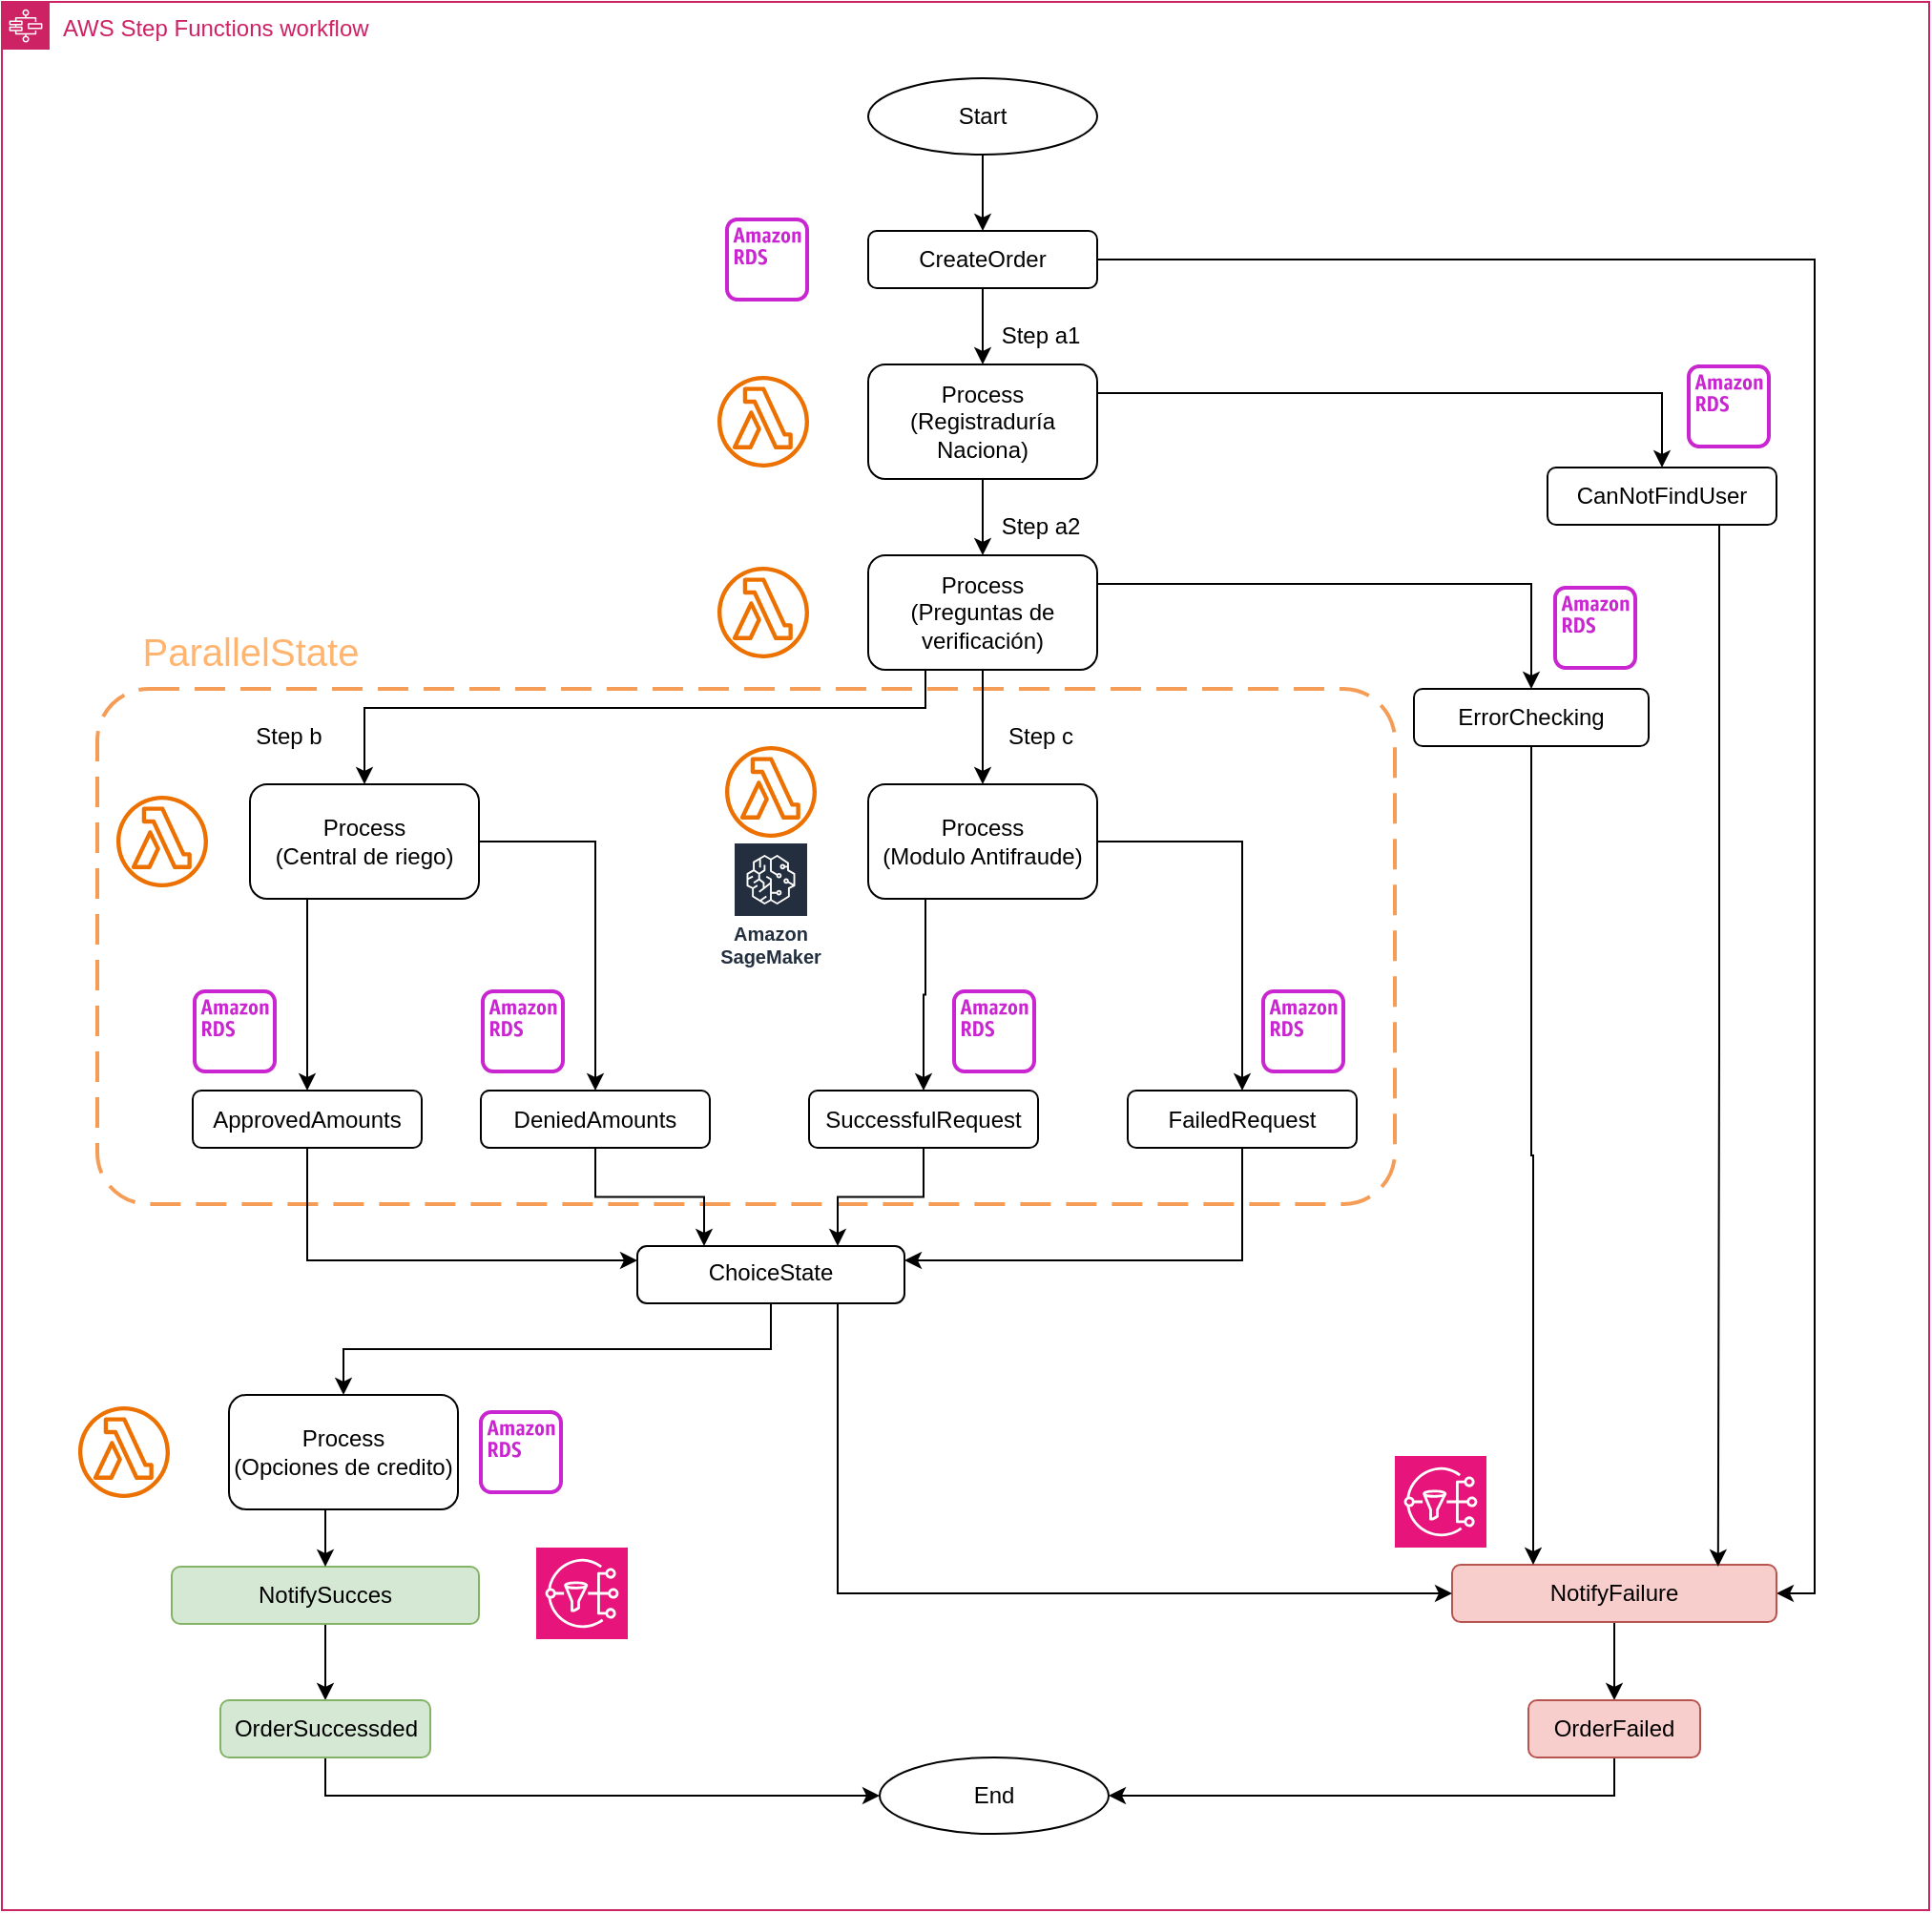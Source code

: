 <mxfile version="21.7.4" type="github" pages="2">
  <diagram name="Orquestador" id="LiQZPyGt5zEEKXpuetun">
    <mxGraphModel dx="1687" dy="875" grid="1" gridSize="10" guides="1" tooltips="1" connect="1" arrows="1" fold="1" page="1" pageScale="1" pageWidth="1169" pageHeight="1654" math="0" shadow="0">
      <root>
        <mxCell id="0" />
        <mxCell id="1" parent="0" />
        <mxCell id="q-fP648sZez-ciRgkKnh-101" value="" style="rounded=1;arcSize=10;dashed=1;strokeColor=#F59D56;fillColor=none;gradientColor=none;dashPattern=8 4;strokeWidth=2;" vertex="1" parent="1">
          <mxGeometry x="100" y="520" width="680" height="270" as="geometry" />
        </mxCell>
        <mxCell id="q-fP648sZez-ciRgkKnh-3" value="AWS Step Functions workflow" style="points=[[0,0],[0.25,0],[0.5,0],[0.75,0],[1,0],[1,0.25],[1,0.5],[1,0.75],[1,1],[0.75,1],[0.5,1],[0.25,1],[0,1],[0,0.75],[0,0.5],[0,0.25]];outlineConnect=0;gradientColor=none;html=1;whiteSpace=wrap;fontSize=12;fontStyle=0;container=1;pointerEvents=0;collapsible=0;recursiveResize=0;shape=mxgraph.aws4.group;grIcon=mxgraph.aws4.group_aws_step_functions_workflow;strokeColor=#CD2264;fillColor=none;verticalAlign=top;align=left;spacingLeft=30;fontColor=#CD2264;dashed=0;" vertex="1" parent="1">
          <mxGeometry x="50" y="160" width="1010" height="1000" as="geometry" />
        </mxCell>
        <mxCell id="q-fP648sZez-ciRgkKnh-6" style="edgeStyle=orthogonalEdgeStyle;rounded=0;orthogonalLoop=1;jettySize=auto;html=1;exitX=0.5;exitY=1;exitDx=0;exitDy=0;" edge="1" parent="q-fP648sZez-ciRgkKnh-3" source="q-fP648sZez-ciRgkKnh-4" target="q-fP648sZez-ciRgkKnh-5">
          <mxGeometry relative="1" as="geometry" />
        </mxCell>
        <mxCell id="q-fP648sZez-ciRgkKnh-4" value="Start" style="ellipse;whiteSpace=wrap;html=1;" vertex="1" parent="q-fP648sZez-ciRgkKnh-3">
          <mxGeometry x="454" y="40" width="120" height="40" as="geometry" />
        </mxCell>
        <mxCell id="q-fP648sZez-ciRgkKnh-10" style="edgeStyle=orthogonalEdgeStyle;rounded=0;orthogonalLoop=1;jettySize=auto;html=1;exitX=0.5;exitY=1;exitDx=0;exitDy=0;entryX=0.5;entryY=0;entryDx=0;entryDy=0;" edge="1" parent="q-fP648sZez-ciRgkKnh-3" source="q-fP648sZez-ciRgkKnh-5" target="q-fP648sZez-ciRgkKnh-8">
          <mxGeometry relative="1" as="geometry" />
        </mxCell>
        <mxCell id="q-fP648sZez-ciRgkKnh-102" style="edgeStyle=orthogonalEdgeStyle;rounded=0;orthogonalLoop=1;jettySize=auto;html=1;exitX=1;exitY=0.5;exitDx=0;exitDy=0;entryX=1;entryY=0.5;entryDx=0;entryDy=0;" edge="1" parent="q-fP648sZez-ciRgkKnh-3" source="q-fP648sZez-ciRgkKnh-5" target="q-fP648sZez-ciRgkKnh-19">
          <mxGeometry relative="1" as="geometry">
            <Array as="points">
              <mxPoint x="950" y="135" />
              <mxPoint x="950" y="834" />
            </Array>
          </mxGeometry>
        </mxCell>
        <mxCell id="q-fP648sZez-ciRgkKnh-5" value="CreateOrder" style="rounded=1;whiteSpace=wrap;html=1;" vertex="1" parent="q-fP648sZez-ciRgkKnh-3">
          <mxGeometry x="454" y="120" width="120" height="30" as="geometry" />
        </mxCell>
        <mxCell id="q-fP648sZez-ciRgkKnh-7" value="" style="sketch=0;outlineConnect=0;fontColor=#232F3E;gradientColor=none;fillColor=#C925D1;strokeColor=none;dashed=0;verticalLabelPosition=bottom;verticalAlign=top;align=center;html=1;fontSize=12;fontStyle=0;aspect=fixed;pointerEvents=1;shape=mxgraph.aws4.rds_instance_alt;" vertex="1" parent="q-fP648sZez-ciRgkKnh-3">
          <mxGeometry x="379" y="113" width="44" height="44" as="geometry" />
        </mxCell>
        <mxCell id="q-fP648sZez-ciRgkKnh-13" style="edgeStyle=orthogonalEdgeStyle;rounded=0;orthogonalLoop=1;jettySize=auto;html=1;exitX=0.5;exitY=1;exitDx=0;exitDy=0;entryX=0.5;entryY=0;entryDx=0;entryDy=0;" edge="1" parent="q-fP648sZez-ciRgkKnh-3" source="q-fP648sZez-ciRgkKnh-8" target="q-fP648sZez-ciRgkKnh-11">
          <mxGeometry relative="1" as="geometry" />
        </mxCell>
        <mxCell id="q-fP648sZez-ciRgkKnh-22" style="edgeStyle=orthogonalEdgeStyle;rounded=0;orthogonalLoop=1;jettySize=auto;html=1;exitX=1;exitY=0.25;exitDx=0;exitDy=0;entryX=0.5;entryY=0;entryDx=0;entryDy=0;" edge="1" parent="q-fP648sZez-ciRgkKnh-3" source="q-fP648sZez-ciRgkKnh-8" target="q-fP648sZez-ciRgkKnh-21">
          <mxGeometry relative="1" as="geometry" />
        </mxCell>
        <mxCell id="q-fP648sZez-ciRgkKnh-8" value="Process (Registraduría Naciona)" style="rounded=1;whiteSpace=wrap;html=1;" vertex="1" parent="q-fP648sZez-ciRgkKnh-3">
          <mxGeometry x="454" y="190" width="120" height="60" as="geometry" />
        </mxCell>
        <mxCell id="q-fP648sZez-ciRgkKnh-9" value="" style="sketch=0;outlineConnect=0;fontColor=#232F3E;gradientColor=none;fillColor=#ED7100;strokeColor=none;dashed=0;verticalLabelPosition=bottom;verticalAlign=top;align=center;html=1;fontSize=12;fontStyle=0;aspect=fixed;pointerEvents=1;shape=mxgraph.aws4.lambda_function;" vertex="1" parent="q-fP648sZez-ciRgkKnh-3">
          <mxGeometry x="375" y="196" width="48" height="48" as="geometry" />
        </mxCell>
        <mxCell id="q-fP648sZez-ciRgkKnh-43" style="edgeStyle=orthogonalEdgeStyle;rounded=0;orthogonalLoop=1;jettySize=auto;html=1;exitX=1;exitY=0.25;exitDx=0;exitDy=0;entryX=0.5;entryY=0;entryDx=0;entryDy=0;" edge="1" parent="q-fP648sZez-ciRgkKnh-3" source="q-fP648sZez-ciRgkKnh-11" target="q-fP648sZez-ciRgkKnh-42">
          <mxGeometry relative="1" as="geometry" />
        </mxCell>
        <mxCell id="q-fP648sZez-ciRgkKnh-55" style="edgeStyle=orthogonalEdgeStyle;rounded=0;orthogonalLoop=1;jettySize=auto;html=1;exitX=0.25;exitY=1;exitDx=0;exitDy=0;entryX=0.5;entryY=0;entryDx=0;entryDy=0;" edge="1" parent="q-fP648sZez-ciRgkKnh-3" source="q-fP648sZez-ciRgkKnh-11" target="q-fP648sZez-ciRgkKnh-51">
          <mxGeometry relative="1" as="geometry">
            <Array as="points">
              <mxPoint x="484" y="370" />
              <mxPoint x="190" y="370" />
            </Array>
          </mxGeometry>
        </mxCell>
        <mxCell id="q-fP648sZez-ciRgkKnh-56" style="edgeStyle=orthogonalEdgeStyle;rounded=0;orthogonalLoop=1;jettySize=auto;html=1;exitX=0.5;exitY=1;exitDx=0;exitDy=0;entryX=0.5;entryY=0;entryDx=0;entryDy=0;" edge="1" parent="q-fP648sZez-ciRgkKnh-3" source="q-fP648sZez-ciRgkKnh-11" target="q-fP648sZez-ciRgkKnh-53">
          <mxGeometry relative="1" as="geometry" />
        </mxCell>
        <mxCell id="q-fP648sZez-ciRgkKnh-11" value="Process &lt;br&gt;(Preguntas de verificación)" style="rounded=1;whiteSpace=wrap;html=1;" vertex="1" parent="q-fP648sZez-ciRgkKnh-3">
          <mxGeometry x="454" y="290" width="120" height="60" as="geometry" />
        </mxCell>
        <mxCell id="q-fP648sZez-ciRgkKnh-12" value="" style="sketch=0;outlineConnect=0;fontColor=#232F3E;gradientColor=none;fillColor=#ED7100;strokeColor=none;dashed=0;verticalLabelPosition=bottom;verticalAlign=top;align=center;html=1;fontSize=12;fontStyle=0;aspect=fixed;pointerEvents=1;shape=mxgraph.aws4.lambda_function;" vertex="1" parent="q-fP648sZez-ciRgkKnh-3">
          <mxGeometry x="375" y="296" width="48" height="48" as="geometry" />
        </mxCell>
        <mxCell id="q-fP648sZez-ciRgkKnh-49" style="edgeStyle=orthogonalEdgeStyle;rounded=0;orthogonalLoop=1;jettySize=auto;html=1;exitX=0.5;exitY=1;exitDx=0;exitDy=0;entryX=0.5;entryY=0;entryDx=0;entryDy=0;" edge="1" parent="q-fP648sZez-ciRgkKnh-3" source="q-fP648sZez-ciRgkKnh-19" target="q-fP648sZez-ciRgkKnh-47">
          <mxGeometry relative="1" as="geometry" />
        </mxCell>
        <mxCell id="q-fP648sZez-ciRgkKnh-19" value="NotifyFailure" style="rounded=1;whiteSpace=wrap;html=1;fillColor=#f8cecc;strokeColor=#b85450;" vertex="1" parent="q-fP648sZez-ciRgkKnh-3">
          <mxGeometry x="760" y="819" width="170" height="30" as="geometry" />
        </mxCell>
        <mxCell id="q-fP648sZez-ciRgkKnh-103" style="edgeStyle=orthogonalEdgeStyle;rounded=0;orthogonalLoop=1;jettySize=auto;html=1;exitX=0.75;exitY=1;exitDx=0;exitDy=0;entryX=0.82;entryY=0.033;entryDx=0;entryDy=0;entryPerimeter=0;" edge="1" parent="q-fP648sZez-ciRgkKnh-3" source="q-fP648sZez-ciRgkKnh-21" target="q-fP648sZez-ciRgkKnh-19">
          <mxGeometry relative="1" as="geometry" />
        </mxCell>
        <mxCell id="q-fP648sZez-ciRgkKnh-21" value="CanNotFindUser" style="rounded=1;whiteSpace=wrap;html=1;" vertex="1" parent="q-fP648sZez-ciRgkKnh-3">
          <mxGeometry x="810" y="244" width="120" height="30" as="geometry" />
        </mxCell>
        <mxCell id="q-fP648sZez-ciRgkKnh-23" value="" style="sketch=0;outlineConnect=0;fontColor=#232F3E;gradientColor=none;fillColor=#C925D1;strokeColor=none;dashed=0;verticalLabelPosition=bottom;verticalAlign=top;align=center;html=1;fontSize=12;fontStyle=0;aspect=fixed;pointerEvents=1;shape=mxgraph.aws4.rds_instance_alt;" vertex="1" parent="q-fP648sZez-ciRgkKnh-3">
          <mxGeometry x="883" y="190" width="44" height="44" as="geometry" />
        </mxCell>
        <mxCell id="q-fP648sZez-ciRgkKnh-104" style="edgeStyle=orthogonalEdgeStyle;rounded=0;orthogonalLoop=1;jettySize=auto;html=1;exitX=0.5;exitY=1;exitDx=0;exitDy=0;entryX=0.25;entryY=0;entryDx=0;entryDy=0;" edge="1" parent="q-fP648sZez-ciRgkKnh-3" source="q-fP648sZez-ciRgkKnh-42" target="q-fP648sZez-ciRgkKnh-19">
          <mxGeometry relative="1" as="geometry" />
        </mxCell>
        <mxCell id="q-fP648sZez-ciRgkKnh-42" value="ErrorChecking" style="rounded=1;whiteSpace=wrap;html=1;" vertex="1" parent="q-fP648sZez-ciRgkKnh-3">
          <mxGeometry x="740" y="360" width="123" height="30" as="geometry" />
        </mxCell>
        <mxCell id="q-fP648sZez-ciRgkKnh-44" value="" style="sketch=0;outlineConnect=0;fontColor=#232F3E;gradientColor=none;fillColor=#C925D1;strokeColor=none;dashed=0;verticalLabelPosition=bottom;verticalAlign=top;align=center;html=1;fontSize=12;fontStyle=0;aspect=fixed;pointerEvents=1;shape=mxgraph.aws4.rds_instance_alt;" vertex="1" parent="q-fP648sZez-ciRgkKnh-3">
          <mxGeometry x="813" y="306" width="44" height="44" as="geometry" />
        </mxCell>
        <mxCell id="q-fP648sZez-ciRgkKnh-46" value="" style="sketch=0;points=[[0,0,0],[0.25,0,0],[0.5,0,0],[0.75,0,0],[1,0,0],[0,1,0],[0.25,1,0],[0.5,1,0],[0.75,1,0],[1,1,0],[0,0.25,0],[0,0.5,0],[0,0.75,0],[1,0.25,0],[1,0.5,0],[1,0.75,0]];outlineConnect=0;fontColor=#232F3E;fillColor=#E7157B;strokeColor=#ffffff;dashed=0;verticalLabelPosition=bottom;verticalAlign=top;align=center;html=1;fontSize=12;fontStyle=0;aspect=fixed;shape=mxgraph.aws4.resourceIcon;resIcon=mxgraph.aws4.sns;" vertex="1" parent="q-fP648sZez-ciRgkKnh-3">
          <mxGeometry x="730" y="762" width="48" height="48" as="geometry" />
        </mxCell>
        <mxCell id="q-fP648sZez-ciRgkKnh-50" style="edgeStyle=orthogonalEdgeStyle;rounded=0;orthogonalLoop=1;jettySize=auto;html=1;exitX=0.5;exitY=1;exitDx=0;exitDy=0;entryX=1;entryY=0.5;entryDx=0;entryDy=0;" edge="1" parent="q-fP648sZez-ciRgkKnh-3" source="q-fP648sZez-ciRgkKnh-47" target="q-fP648sZez-ciRgkKnh-48">
          <mxGeometry relative="1" as="geometry" />
        </mxCell>
        <mxCell id="q-fP648sZez-ciRgkKnh-47" value="OrderFailed" style="rounded=1;whiteSpace=wrap;html=1;fillColor=#f8cecc;strokeColor=#b85450;" vertex="1" parent="q-fP648sZez-ciRgkKnh-3">
          <mxGeometry x="800" y="890" width="90" height="30" as="geometry" />
        </mxCell>
        <mxCell id="q-fP648sZez-ciRgkKnh-48" value="End" style="ellipse;whiteSpace=wrap;html=1;" vertex="1" parent="q-fP648sZez-ciRgkKnh-3">
          <mxGeometry x="460" y="920" width="120" height="40" as="geometry" />
        </mxCell>
        <mxCell id="q-fP648sZez-ciRgkKnh-85" style="edgeStyle=orthogonalEdgeStyle;rounded=0;orthogonalLoop=1;jettySize=auto;html=1;exitX=1;exitY=0.5;exitDx=0;exitDy=0;entryX=0.5;entryY=0;entryDx=0;entryDy=0;" edge="1" parent="q-fP648sZez-ciRgkKnh-3" source="q-fP648sZez-ciRgkKnh-51" target="q-fP648sZez-ciRgkKnh-81">
          <mxGeometry relative="1" as="geometry" />
        </mxCell>
        <mxCell id="q-fP648sZez-ciRgkKnh-86" style="edgeStyle=orthogonalEdgeStyle;rounded=0;orthogonalLoop=1;jettySize=auto;html=1;exitX=0.25;exitY=1;exitDx=0;exitDy=0;" edge="1" parent="q-fP648sZez-ciRgkKnh-3" source="q-fP648sZez-ciRgkKnh-51" target="q-fP648sZez-ciRgkKnh-83">
          <mxGeometry relative="1" as="geometry" />
        </mxCell>
        <mxCell id="q-fP648sZez-ciRgkKnh-51" value="Process &lt;br&gt;(Central de riego)" style="rounded=1;whiteSpace=wrap;html=1;" vertex="1" parent="q-fP648sZez-ciRgkKnh-3">
          <mxGeometry x="130" y="410" width="120" height="60" as="geometry" />
        </mxCell>
        <mxCell id="q-fP648sZez-ciRgkKnh-52" value="" style="sketch=0;outlineConnect=0;fontColor=#232F3E;gradientColor=none;fillColor=#ED7100;strokeColor=none;dashed=0;verticalLabelPosition=bottom;verticalAlign=top;align=center;html=1;fontSize=12;fontStyle=0;aspect=fixed;pointerEvents=1;shape=mxgraph.aws4.lambda_function;" vertex="1" parent="q-fP648sZez-ciRgkKnh-3">
          <mxGeometry x="60" y="416" width="48" height="48" as="geometry" />
        </mxCell>
        <mxCell id="q-fP648sZez-ciRgkKnh-71" style="edgeStyle=orthogonalEdgeStyle;rounded=0;orthogonalLoop=1;jettySize=auto;html=1;exitX=1;exitY=0.5;exitDx=0;exitDy=0;entryX=0.5;entryY=0;entryDx=0;entryDy=0;" edge="1" parent="q-fP648sZez-ciRgkKnh-3" source="q-fP648sZez-ciRgkKnh-53" target="q-fP648sZez-ciRgkKnh-69">
          <mxGeometry relative="1" as="geometry" />
        </mxCell>
        <mxCell id="q-fP648sZez-ciRgkKnh-80" style="edgeStyle=orthogonalEdgeStyle;rounded=0;orthogonalLoop=1;jettySize=auto;html=1;exitX=0.25;exitY=1;exitDx=0;exitDy=0;entryX=0.5;entryY=0;entryDx=0;entryDy=0;" edge="1" parent="q-fP648sZez-ciRgkKnh-3" source="q-fP648sZez-ciRgkKnh-53" target="q-fP648sZez-ciRgkKnh-73">
          <mxGeometry relative="1" as="geometry" />
        </mxCell>
        <mxCell id="q-fP648sZez-ciRgkKnh-53" value="Process &lt;br&gt;(Modulo Antifraude)" style="rounded=1;whiteSpace=wrap;html=1;" vertex="1" parent="q-fP648sZez-ciRgkKnh-3">
          <mxGeometry x="454" y="410" width="120" height="60" as="geometry" />
        </mxCell>
        <mxCell id="q-fP648sZez-ciRgkKnh-54" value="" style="sketch=0;outlineConnect=0;fontColor=#232F3E;gradientColor=none;fillColor=#ED7100;strokeColor=none;dashed=0;verticalLabelPosition=bottom;verticalAlign=top;align=center;html=1;fontSize=12;fontStyle=0;aspect=fixed;pointerEvents=1;shape=mxgraph.aws4.lambda_function;" vertex="1" parent="q-fP648sZez-ciRgkKnh-3">
          <mxGeometry x="379" y="390" width="48" height="48" as="geometry" />
        </mxCell>
        <mxCell id="q-fP648sZez-ciRgkKnh-57" value="Step a1" style="text;html=1;align=center;verticalAlign=middle;resizable=0;points=[];autosize=1;strokeColor=none;fillColor=none;" vertex="1" parent="q-fP648sZez-ciRgkKnh-3">
          <mxGeometry x="514" y="160" width="60" height="30" as="geometry" />
        </mxCell>
        <mxCell id="q-fP648sZez-ciRgkKnh-58" value="Step a2" style="text;html=1;align=center;verticalAlign=middle;resizable=0;points=[];autosize=1;strokeColor=none;fillColor=none;" vertex="1" parent="q-fP648sZez-ciRgkKnh-3">
          <mxGeometry x="514" y="260" width="60" height="30" as="geometry" />
        </mxCell>
        <mxCell id="q-fP648sZez-ciRgkKnh-59" value="Step b" style="text;html=1;align=center;verticalAlign=middle;resizable=0;points=[];autosize=1;strokeColor=none;fillColor=none;" vertex="1" parent="q-fP648sZez-ciRgkKnh-3">
          <mxGeometry x="120" y="370" width="60" height="30" as="geometry" />
        </mxCell>
        <mxCell id="q-fP648sZez-ciRgkKnh-61" value="Step c" style="text;html=1;align=center;verticalAlign=middle;resizable=0;points=[];autosize=1;strokeColor=none;fillColor=none;" vertex="1" parent="q-fP648sZez-ciRgkKnh-3">
          <mxGeometry x="514" y="370" width="60" height="30" as="geometry" />
        </mxCell>
        <mxCell id="q-fP648sZez-ciRgkKnh-62" value="Amazon SageMaker" style="sketch=0;outlineConnect=0;fontColor=#232F3E;gradientColor=none;strokeColor=#ffffff;fillColor=#232F3E;dashed=0;verticalLabelPosition=middle;verticalAlign=bottom;align=center;html=1;whiteSpace=wrap;fontSize=10;fontStyle=1;spacing=3;shape=mxgraph.aws4.productIcon;prIcon=mxgraph.aws4.sagemaker;" vertex="1" parent="q-fP648sZez-ciRgkKnh-3">
          <mxGeometry x="383" y="440" width="40" height="70" as="geometry" />
        </mxCell>
        <mxCell id="q-fP648sZez-ciRgkKnh-67" style="edgeStyle=orthogonalEdgeStyle;rounded=0;orthogonalLoop=1;jettySize=auto;html=1;exitX=0.5;exitY=1;exitDx=0;exitDy=0;entryX=0.5;entryY=0;entryDx=0;entryDy=0;" edge="1" parent="q-fP648sZez-ciRgkKnh-3" source="q-fP648sZez-ciRgkKnh-64" target="q-fP648sZez-ciRgkKnh-65">
          <mxGeometry relative="1" as="geometry" />
        </mxCell>
        <mxCell id="q-fP648sZez-ciRgkKnh-64" value="NotifySucces" style="rounded=1;whiteSpace=wrap;html=1;fillColor=#d5e8d4;strokeColor=#82b366;" vertex="1" parent="q-fP648sZez-ciRgkKnh-3">
          <mxGeometry x="89" y="820" width="161" height="30" as="geometry" />
        </mxCell>
        <mxCell id="q-fP648sZez-ciRgkKnh-68" style="edgeStyle=orthogonalEdgeStyle;rounded=0;orthogonalLoop=1;jettySize=auto;html=1;exitX=0.5;exitY=1;exitDx=0;exitDy=0;entryX=0;entryY=0.5;entryDx=0;entryDy=0;" edge="1" parent="q-fP648sZez-ciRgkKnh-3" source="q-fP648sZez-ciRgkKnh-65" target="q-fP648sZez-ciRgkKnh-48">
          <mxGeometry relative="1" as="geometry" />
        </mxCell>
        <mxCell id="q-fP648sZez-ciRgkKnh-65" value="OrderSuccessded" style="rounded=1;whiteSpace=wrap;html=1;fillColor=#d5e8d4;strokeColor=#82b366;" vertex="1" parent="q-fP648sZez-ciRgkKnh-3">
          <mxGeometry x="114.5" y="890" width="110" height="30" as="geometry" />
        </mxCell>
        <mxCell id="q-fP648sZez-ciRgkKnh-66" value="" style="sketch=0;points=[[0,0,0],[0.25,0,0],[0.5,0,0],[0.75,0,0],[1,0,0],[0,1,0],[0.25,1,0],[0.5,1,0],[0.75,1,0],[1,1,0],[0,0.25,0],[0,0.5,0],[0,0.75,0],[1,0.25,0],[1,0.5,0],[1,0.75,0]];outlineConnect=0;fontColor=#232F3E;fillColor=#E7157B;strokeColor=#ffffff;dashed=0;verticalLabelPosition=bottom;verticalAlign=top;align=center;html=1;fontSize=12;fontStyle=0;aspect=fixed;shape=mxgraph.aws4.resourceIcon;resIcon=mxgraph.aws4.sns;" vertex="1" parent="q-fP648sZez-ciRgkKnh-3">
          <mxGeometry x="280" y="810" width="48" height="48" as="geometry" />
        </mxCell>
        <mxCell id="q-fP648sZez-ciRgkKnh-96" style="edgeStyle=orthogonalEdgeStyle;rounded=0;orthogonalLoop=1;jettySize=auto;html=1;exitX=0.5;exitY=1;exitDx=0;exitDy=0;entryX=1;entryY=0.25;entryDx=0;entryDy=0;" edge="1" parent="q-fP648sZez-ciRgkKnh-3" source="q-fP648sZez-ciRgkKnh-69" target="q-fP648sZez-ciRgkKnh-94">
          <mxGeometry relative="1" as="geometry" />
        </mxCell>
        <mxCell id="q-fP648sZez-ciRgkKnh-69" value="FailedRequest" style="rounded=1;whiteSpace=wrap;html=1;" vertex="1" parent="q-fP648sZez-ciRgkKnh-3">
          <mxGeometry x="590" y="570.5" width="120" height="30" as="geometry" />
        </mxCell>
        <mxCell id="q-fP648sZez-ciRgkKnh-72" value="" style="sketch=0;outlineConnect=0;fontColor=#232F3E;gradientColor=none;fillColor=#C925D1;strokeColor=none;dashed=0;verticalLabelPosition=bottom;verticalAlign=top;align=center;html=1;fontSize=12;fontStyle=0;aspect=fixed;pointerEvents=1;shape=mxgraph.aws4.rds_instance_alt;" vertex="1" parent="q-fP648sZez-ciRgkKnh-3">
          <mxGeometry x="660" y="517.5" width="44" height="44" as="geometry" />
        </mxCell>
        <mxCell id="q-fP648sZez-ciRgkKnh-95" style="edgeStyle=orthogonalEdgeStyle;rounded=0;orthogonalLoop=1;jettySize=auto;html=1;exitX=0.5;exitY=1;exitDx=0;exitDy=0;entryX=0.75;entryY=0;entryDx=0;entryDy=0;" edge="1" parent="q-fP648sZez-ciRgkKnh-3" source="q-fP648sZez-ciRgkKnh-73" target="q-fP648sZez-ciRgkKnh-94">
          <mxGeometry relative="1" as="geometry" />
        </mxCell>
        <mxCell id="q-fP648sZez-ciRgkKnh-73" value="SuccessfulRequest" style="rounded=1;whiteSpace=wrap;html=1;" vertex="1" parent="q-fP648sZez-ciRgkKnh-3">
          <mxGeometry x="423" y="570.5" width="120" height="30" as="geometry" />
        </mxCell>
        <mxCell id="q-fP648sZez-ciRgkKnh-77" value="" style="sketch=0;outlineConnect=0;fontColor=#232F3E;gradientColor=none;fillColor=#C925D1;strokeColor=none;dashed=0;verticalLabelPosition=bottom;verticalAlign=top;align=center;html=1;fontSize=12;fontStyle=0;aspect=fixed;pointerEvents=1;shape=mxgraph.aws4.rds_instance_alt;" vertex="1" parent="q-fP648sZez-ciRgkKnh-3">
          <mxGeometry x="498" y="517.5" width="44" height="44" as="geometry" />
        </mxCell>
        <mxCell id="q-fP648sZez-ciRgkKnh-97" style="edgeStyle=orthogonalEdgeStyle;rounded=0;orthogonalLoop=1;jettySize=auto;html=1;exitX=0.5;exitY=1;exitDx=0;exitDy=0;entryX=0.25;entryY=0;entryDx=0;entryDy=0;" edge="1" parent="q-fP648sZez-ciRgkKnh-3" source="q-fP648sZez-ciRgkKnh-81" target="q-fP648sZez-ciRgkKnh-94">
          <mxGeometry relative="1" as="geometry" />
        </mxCell>
        <mxCell id="q-fP648sZez-ciRgkKnh-81" value="DeniedAmounts" style="rounded=1;whiteSpace=wrap;html=1;" vertex="1" parent="q-fP648sZez-ciRgkKnh-3">
          <mxGeometry x="251" y="570.5" width="120" height="30" as="geometry" />
        </mxCell>
        <mxCell id="q-fP648sZez-ciRgkKnh-82" value="" style="sketch=0;outlineConnect=0;fontColor=#232F3E;gradientColor=none;fillColor=#C925D1;strokeColor=none;dashed=0;verticalLabelPosition=bottom;verticalAlign=top;align=center;html=1;fontSize=12;fontStyle=0;aspect=fixed;pointerEvents=1;shape=mxgraph.aws4.rds_instance_alt;" vertex="1" parent="q-fP648sZez-ciRgkKnh-3">
          <mxGeometry x="251" y="517.5" width="44" height="44" as="geometry" />
        </mxCell>
        <mxCell id="q-fP648sZez-ciRgkKnh-98" style="edgeStyle=orthogonalEdgeStyle;rounded=0;orthogonalLoop=1;jettySize=auto;html=1;exitX=0.5;exitY=1;exitDx=0;exitDy=0;entryX=0;entryY=0.25;entryDx=0;entryDy=0;" edge="1" parent="q-fP648sZez-ciRgkKnh-3" source="q-fP648sZez-ciRgkKnh-83" target="q-fP648sZez-ciRgkKnh-94">
          <mxGeometry relative="1" as="geometry" />
        </mxCell>
        <mxCell id="q-fP648sZez-ciRgkKnh-83" value="ApprovedAmounts" style="rounded=1;whiteSpace=wrap;html=1;" vertex="1" parent="q-fP648sZez-ciRgkKnh-3">
          <mxGeometry x="100" y="570.5" width="120" height="30" as="geometry" />
        </mxCell>
        <mxCell id="q-fP648sZez-ciRgkKnh-84" value="" style="sketch=0;outlineConnect=0;fontColor=#232F3E;gradientColor=none;fillColor=#C925D1;strokeColor=none;dashed=0;verticalLabelPosition=bottom;verticalAlign=top;align=center;html=1;fontSize=12;fontStyle=0;aspect=fixed;pointerEvents=1;shape=mxgraph.aws4.rds_instance_alt;" vertex="1" parent="q-fP648sZez-ciRgkKnh-3">
          <mxGeometry x="100" y="517.5" width="44" height="44" as="geometry" />
        </mxCell>
        <mxCell id="q-fP648sZez-ciRgkKnh-109" style="edgeStyle=orthogonalEdgeStyle;rounded=0;orthogonalLoop=1;jettySize=auto;html=1;exitX=0.5;exitY=1;exitDx=0;exitDy=0;entryX=0.5;entryY=0;entryDx=0;entryDy=0;" edge="1" parent="q-fP648sZez-ciRgkKnh-3" source="q-fP648sZez-ciRgkKnh-94" target="q-fP648sZez-ciRgkKnh-107">
          <mxGeometry relative="1" as="geometry" />
        </mxCell>
        <mxCell id="q-fP648sZez-ciRgkKnh-111" style="edgeStyle=orthogonalEdgeStyle;rounded=0;orthogonalLoop=1;jettySize=auto;html=1;exitX=0.75;exitY=1;exitDx=0;exitDy=0;entryX=0;entryY=0.5;entryDx=0;entryDy=0;" edge="1" parent="q-fP648sZez-ciRgkKnh-3" source="q-fP648sZez-ciRgkKnh-94" target="q-fP648sZez-ciRgkKnh-19">
          <mxGeometry relative="1" as="geometry" />
        </mxCell>
        <mxCell id="q-fP648sZez-ciRgkKnh-94" value="ChoiceState" style="html=1;align=center;verticalAlign=top;rounded=1;absoluteArcSize=1;arcSize=10;dashed=0;whiteSpace=wrap;" vertex="1" parent="q-fP648sZez-ciRgkKnh-3">
          <mxGeometry x="333" y="652" width="140" height="30" as="geometry" />
        </mxCell>
        <mxCell id="q-fP648sZez-ciRgkKnh-105" value="&lt;font color=&quot;#ffb570&quot; style=&quot;font-size: 20px;&quot;&gt;ParallelState&lt;/font&gt;" style="text;html=1;align=center;verticalAlign=middle;resizable=0;points=[];autosize=1;strokeColor=none;fillColor=none;" vertex="1" parent="q-fP648sZez-ciRgkKnh-3">
          <mxGeometry x="60" y="320" width="140" height="40" as="geometry" />
        </mxCell>
        <mxCell id="q-fP648sZez-ciRgkKnh-110" style="edgeStyle=orthogonalEdgeStyle;rounded=0;orthogonalLoop=1;jettySize=auto;html=1;exitX=0.5;exitY=1;exitDx=0;exitDy=0;entryX=0.5;entryY=0;entryDx=0;entryDy=0;" edge="1" parent="q-fP648sZez-ciRgkKnh-3" source="q-fP648sZez-ciRgkKnh-107" target="q-fP648sZez-ciRgkKnh-64">
          <mxGeometry relative="1" as="geometry" />
        </mxCell>
        <mxCell id="q-fP648sZez-ciRgkKnh-107" value="Process &lt;br&gt;(Opciones de credito)" style="rounded=1;whiteSpace=wrap;html=1;" vertex="1" parent="q-fP648sZez-ciRgkKnh-3">
          <mxGeometry x="119" y="730" width="120" height="60" as="geometry" />
        </mxCell>
        <mxCell id="q-fP648sZez-ciRgkKnh-108" value="" style="sketch=0;outlineConnect=0;fontColor=#232F3E;gradientColor=none;fillColor=#ED7100;strokeColor=none;dashed=0;verticalLabelPosition=bottom;verticalAlign=top;align=center;html=1;fontSize=12;fontStyle=0;aspect=fixed;pointerEvents=1;shape=mxgraph.aws4.lambda_function;" vertex="1" parent="q-fP648sZez-ciRgkKnh-3">
          <mxGeometry x="40" y="736" width="48" height="48" as="geometry" />
        </mxCell>
        <mxCell id="q-fP648sZez-ciRgkKnh-112" value="" style="sketch=0;outlineConnect=0;fontColor=#232F3E;gradientColor=none;fillColor=#C925D1;strokeColor=none;dashed=0;verticalLabelPosition=bottom;verticalAlign=top;align=center;html=1;fontSize=12;fontStyle=0;aspect=fixed;pointerEvents=1;shape=mxgraph.aws4.rds_instance_alt;" vertex="1" parent="q-fP648sZez-ciRgkKnh-3">
          <mxGeometry x="250" y="738" width="44" height="44" as="geometry" />
        </mxCell>
      </root>
    </mxGraphModel>
  </diagram>
  <diagram id="b-R7yDly5f_KRbkrFx4p" name="App">
    <mxGraphModel dx="1434" dy="744" grid="1" gridSize="10" guides="1" tooltips="1" connect="1" arrows="1" fold="1" page="1" pageScale="1" pageWidth="1169" pageHeight="1654" math="0" shadow="0">
      <root>
        <mxCell id="0" />
        <mxCell id="1" parent="0" />
      </root>
    </mxGraphModel>
  </diagram>
</mxfile>
